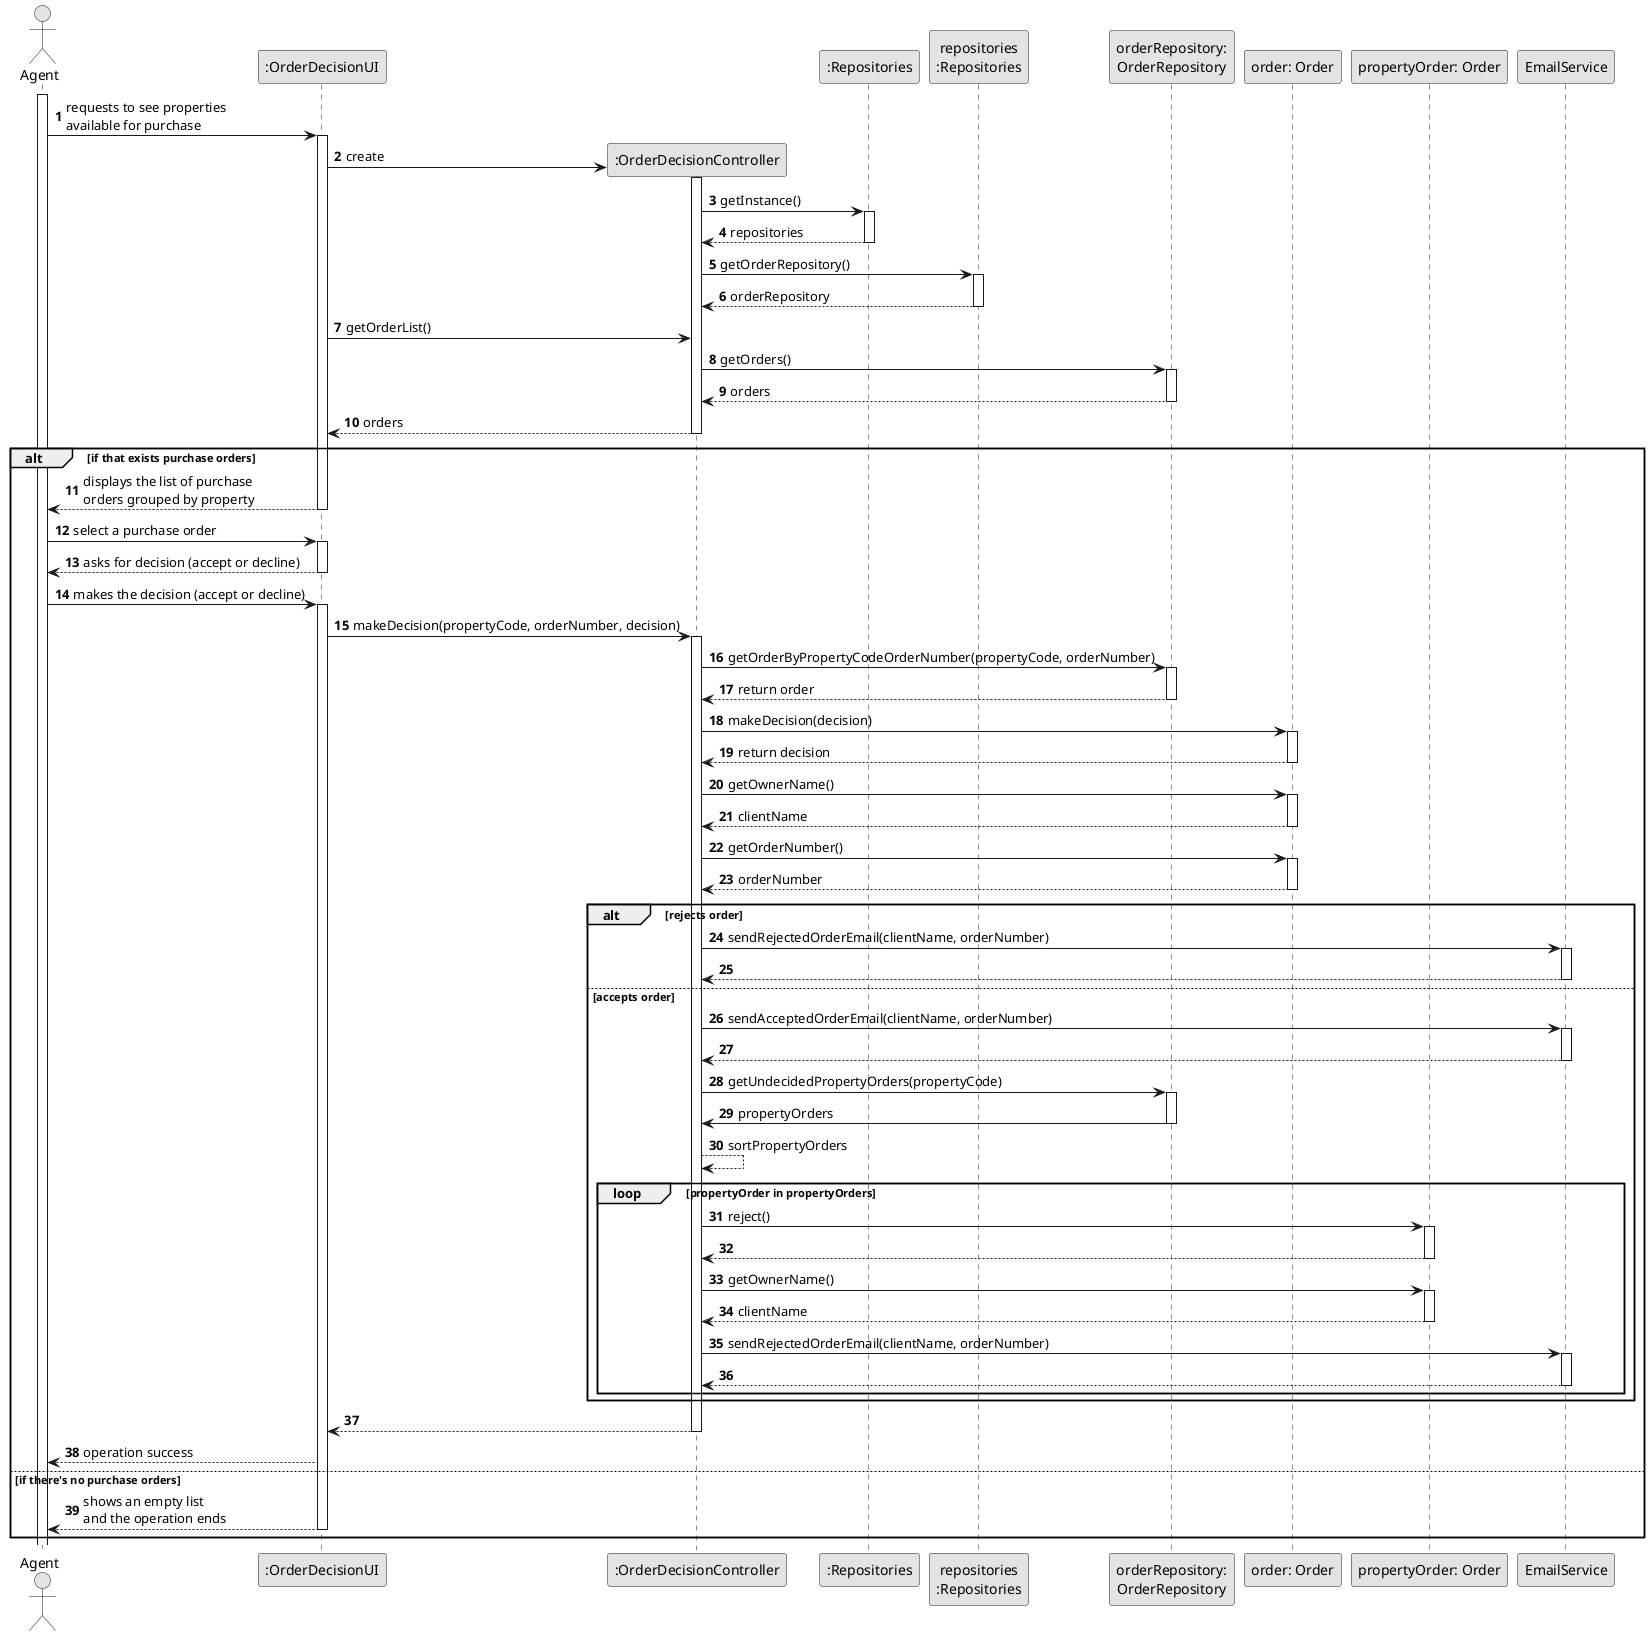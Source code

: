 @startuml
skinparam monochrome true
skinparam packageStyle rectangle
skinparam shadowing false

autonumber

'hide footbox
actor "Agent" as ADM
participant ":OrderDecisionUI" as UI
participant ":OrderDecisionController" as CTRL
participant ":Repositories" as RepositorySingleton
participant "repositories\n:Repositories" as PLAT
participant "orderRepository:\nOrderRepository" as OrderRepository
participant "order: Order" as Order
participant "propertyOrder: Order" as POrder

activate ADM

    ADM -> UI : requests to see properties \navailable for purchase
    activate UI

    UI -> CTRL** : create

    activate CTRL

        CTRL -> RepositorySingleton : getInstance()
        activate RepositorySingleton

        RepositorySingleton --> CTRL: repositories
        deactivate RepositorySingleton

        CTRL -> PLAT : getOrderRepository()
        activate PLAT

        PLAT --> CTRL: orderRepository
        deactivate PLAT

    UI -> CTRL: getOrderList()

        CTRL -> OrderRepository : getOrders()
        activate OrderRepository

        OrderRepository --> CTRL : orders
        deactivate OrderRepository

    CTRL --> UI : orders
    deactivate CTRL

alt if that exists purchase orders

    UI --> ADM : displays the list of purchase \norders grouped by property
    deactivate UI
    ADM -> UI : select a purchase order
    activate UI

    UI --> ADM : asks for decision (accept or decline)
    deactivate UI
    ADM -> UI : makes the decision (accept or decline)
    activate UI

    UI -> CTRL : makeDecision(propertyCode, orderNumber, decision)

    activate CTRL

    CTRL -> OrderRepository : getOrderByPropertyCodeOrderNumber(propertyCode, orderNumber)

    activate OrderRepository

    OrderRepository --> CTRL : return order

    deactivate OrderRepository

    CTRL -> Order: makeDecision(decision)

    activate Order

    Order --> CTRL : return decision

    deactivate Order

    CTRL -> Order : getOwnerName()

    activate Order

    Order --> CTRL : clientName

    deactivate Order

    CTRL -> Order: getOrderNumber()

        activate Order

        Order --> CTRL : orderNumber

    deactivate Order

    alt rejects order

        CTRL -> EmailService: sendRejectedOrderEmail(clientName, orderNumber)

        activate EmailService

        CTRL <-- EmailService

        deactivate EmailService

    else accepts order

        CTRL -> EmailService: sendAcceptedOrderEmail(clientName, orderNumber)

        activate EmailService

        CTRL <-- EmailService

        deactivate EmailService

        CTRL -> OrderRepository : getUndecidedPropertyOrders(propertyCode)

        activate OrderRepository

        OrderRepository -> CTRL : propertyOrders

        deactivate OrderRepository

        CTRL --> CTRL : sortPropertyOrders

        loop propertyOrder in propertyOrders

        CTRL -> POrder: reject()
activate POrder

        POrder --> CTRL

        deactivate POrder

        CTRL -> POrder : getOwnerName()

        activate POrder

        POrder --> CTRL : clientName

        deactivate POrder

        CTRL -> EmailService: sendRejectedOrderEmail(clientName, orderNumber)

        activate EmailService

        CTRL <-- EmailService

        deactivate EmailService

        end

    end

    CTRL --> UI
    deactivate CTRL

    UI --> ADM : operation success


else if there's no purchase orders


    UI --> ADM : shows an empty list \nand the operation ends

deactivate UI

end
@enduml